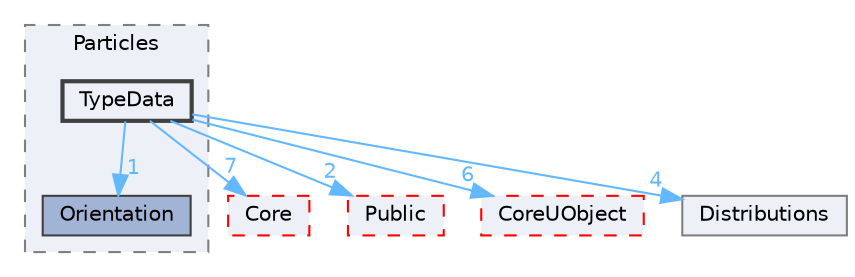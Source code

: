 digraph "TypeData"
{
 // INTERACTIVE_SVG=YES
 // LATEX_PDF_SIZE
  bgcolor="transparent";
  edge [fontname=Helvetica,fontsize=10,labelfontname=Helvetica,labelfontsize=10];
  node [fontname=Helvetica,fontsize=10,shape=box,height=0.2,width=0.4];
  compound=true
  subgraph clusterdir_8a879272507fdd43effa4d75552430ef {
    graph [ bgcolor="#edf0f7", pencolor="grey50", label="Particles", fontname=Helvetica,fontsize=10 style="filled,dashed", URL="dir_8a879272507fdd43effa4d75552430ef.html",tooltip=""]
  dir_c011f0c2316f2f0a64ae9fb14372b13f [label="Orientation", fillcolor="#a2b4d6", color="grey25", style="filled", URL="dir_c011f0c2316f2f0a64ae9fb14372b13f.html",tooltip=""];
  dir_60bb98626e5a1921522d1ceaa91ad4e0 [label="TypeData", fillcolor="#edf0f7", color="grey25", style="filled,bold", URL="dir_60bb98626e5a1921522d1ceaa91ad4e0.html",tooltip=""];
  }
  dir_0e6cddcc9caa1238c7f3774224afaa45 [label="Core", fillcolor="#edf0f7", color="red", style="filled,dashed", URL="dir_0e6cddcc9caa1238c7f3774224afaa45.html",tooltip=""];
  dir_1d06a51bfc871a6a1823440d0d72725c [label="Public", fillcolor="#edf0f7", color="red", style="filled,dashed", URL="dir_1d06a51bfc871a6a1823440d0d72725c.html",tooltip=""];
  dir_4c499e5e32e2b4479ad7e552df73eeae [label="CoreUObject", fillcolor="#edf0f7", color="red", style="filled,dashed", URL="dir_4c499e5e32e2b4479ad7e552df73eeae.html",tooltip=""];
  dir_b5962c121c0e50d745fba2fda96ea821 [label="Distributions", fillcolor="#edf0f7", color="grey50", style="filled", URL="dir_b5962c121c0e50d745fba2fda96ea821.html",tooltip=""];
  dir_60bb98626e5a1921522d1ceaa91ad4e0->dir_0e6cddcc9caa1238c7f3774224afaa45 [headlabel="7", labeldistance=1.5 headhref="dir_001218_000266.html" href="dir_001218_000266.html" color="steelblue1" fontcolor="steelblue1"];
  dir_60bb98626e5a1921522d1ceaa91ad4e0->dir_1d06a51bfc871a6a1823440d0d72725c [headlabel="2", labeldistance=1.5 headhref="dir_001218_000935.html" href="dir_001218_000935.html" color="steelblue1" fontcolor="steelblue1"];
  dir_60bb98626e5a1921522d1ceaa91ad4e0->dir_4c499e5e32e2b4479ad7e552df73eeae [headlabel="6", labeldistance=1.5 headhref="dir_001218_000268.html" href="dir_001218_000268.html" color="steelblue1" fontcolor="steelblue1"];
  dir_60bb98626e5a1921522d1ceaa91ad4e0->dir_b5962c121c0e50d745fba2fda96ea821 [headlabel="4", labeldistance=1.5 headhref="dir_001218_000340.html" href="dir_001218_000340.html" color="steelblue1" fontcolor="steelblue1"];
  dir_60bb98626e5a1921522d1ceaa91ad4e0->dir_c011f0c2316f2f0a64ae9fb14372b13f [headlabel="1", labeldistance=1.5 headhref="dir_001218_000707.html" href="dir_001218_000707.html" color="steelblue1" fontcolor="steelblue1"];
}
